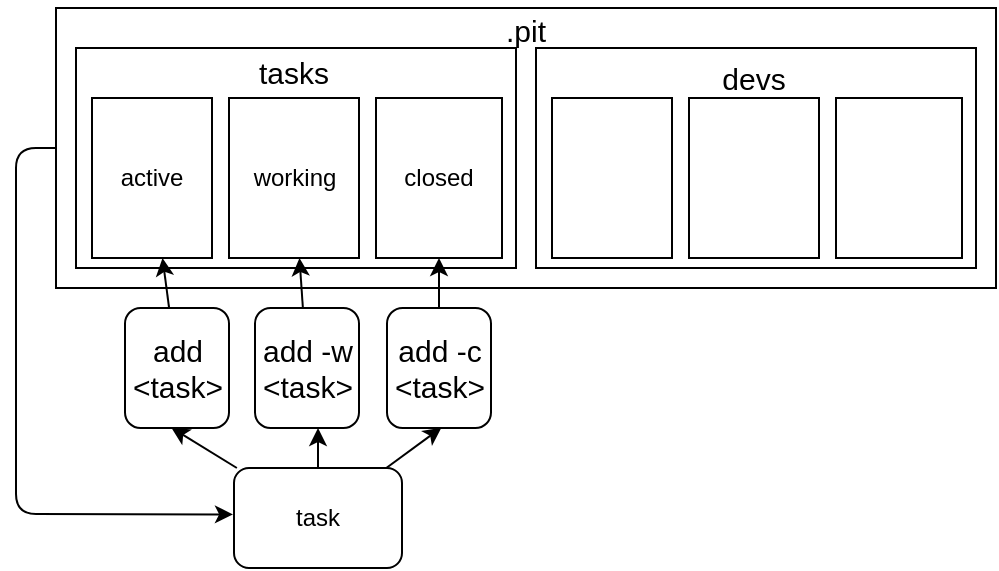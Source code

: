 <mxfile>
    <diagram id="03Ef8h2-b7zjFUsHkm1y" name="Page-1">
        <mxGraphModel dx="434" dy="305" grid="1" gridSize="10" guides="1" tooltips="1" connect="0" arrows="1" fold="1" page="1" pageScale="1" pageWidth="827" pageHeight="1169" background="none" math="0" shadow="0">
            <root>
                <mxCell id="0"/>
                <mxCell id="1" parent="0"/>
                <mxCell id="32" style="edgeStyle=none;html=1;entryX=-0.006;entryY=0.464;entryDx=0;entryDy=0;entryPerimeter=0;exitX=0;exitY=0.5;exitDx=0;exitDy=0;exitPerimeter=0;" edge="1" parent="1" source="3" target="30">
                    <mxGeometry relative="1" as="geometry">
                        <mxPoint x="100" y="80" as="sourcePoint"/>
                        <Array as="points">
                            <mxPoint x="90" y="80"/>
                            <mxPoint x="90" y="263"/>
                        </Array>
                    </mxGeometry>
                </mxCell>
                <mxCell id="3" value="" style="rounded=1;whiteSpace=wrap;html=1;arcSize=0;" parent="1" vertex="1">
                    <mxGeometry x="110" y="10" width="470" height="140" as="geometry"/>
                </mxCell>
                <mxCell id="4" value="" style="rounded=1;whiteSpace=wrap;html=1;arcSize=0;" parent="1" vertex="1">
                    <mxGeometry x="120" y="30" width="220" height="110" as="geometry"/>
                </mxCell>
                <mxCell id="11" value=".pit" style="text;html=1;strokeColor=none;fillColor=default;align=center;verticalAlign=middle;whiteSpace=wrap;rounded=0;strokeWidth=1;fontSize=15;imageAspect=1;fillOpacity=0;" parent="1" vertex="1">
                    <mxGeometry x="315" y="6" width="60" height="30" as="geometry"/>
                </mxCell>
                <mxCell id="12" value="closed" style="rounded=1;whiteSpace=wrap;html=1;arcSize=0;" parent="1" vertex="1">
                    <mxGeometry x="270" y="55" width="63" height="80" as="geometry"/>
                </mxCell>
                <mxCell id="15" value="active" style="rounded=1;whiteSpace=wrap;html=1;arcSize=0;" parent="1" vertex="1">
                    <mxGeometry x="128" y="55" width="60" height="80" as="geometry"/>
                </mxCell>
                <mxCell id="16" value="working" style="rounded=1;whiteSpace=wrap;html=1;arcSize=0;" parent="1" vertex="1">
                    <mxGeometry x="196.5" y="55" width="65" height="80" as="geometry"/>
                </mxCell>
                <mxCell id="17" value="" style="rounded=1;whiteSpace=wrap;html=1;arcSize=0;" parent="1" vertex="1">
                    <mxGeometry x="350" y="30" width="220" height="110" as="geometry"/>
                </mxCell>
                <mxCell id="18" value="" style="rounded=1;whiteSpace=wrap;html=1;arcSize=0;" parent="1" vertex="1">
                    <mxGeometry x="500" y="55" width="63" height="80" as="geometry"/>
                </mxCell>
                <mxCell id="19" value="" style="rounded=1;whiteSpace=wrap;html=1;arcSize=0;" parent="1" vertex="1">
                    <mxGeometry x="358" y="55" width="60" height="80" as="geometry"/>
                </mxCell>
                <mxCell id="20" value="" style="rounded=1;whiteSpace=wrap;html=1;arcSize=0;" parent="1" vertex="1">
                    <mxGeometry x="426.5" y="55" width="65" height="80" as="geometry"/>
                </mxCell>
                <mxCell id="21" value="tasks" style="text;html=1;strokeColor=none;fillColor=default;align=center;verticalAlign=middle;whiteSpace=wrap;rounded=0;strokeWidth=1;fontSize=15;imageAspect=1;fillOpacity=0;" parent="1" vertex="1">
                    <mxGeometry x="199" y="27" width="60" height="30" as="geometry"/>
                </mxCell>
                <mxCell id="22" value="devs" style="text;html=1;strokeColor=none;fillColor=default;align=center;verticalAlign=middle;whiteSpace=wrap;rounded=0;strokeWidth=1;fontSize=15;imageAspect=1;fillOpacity=0;" parent="1" vertex="1">
                    <mxGeometry x="429" y="30" width="60" height="30" as="geometry"/>
                </mxCell>
                <mxCell id="37" style="edgeStyle=none;html=1;" edge="1" parent="1" source="26" target="15">
                    <mxGeometry relative="1" as="geometry"/>
                </mxCell>
                <mxCell id="26" value="add&lt;br&gt;&amp;lt;task&amp;gt;" style="rounded=1;whiteSpace=wrap;html=1;strokeWidth=1;fontSize=15;fillColor=default;" parent="1" vertex="1">
                    <mxGeometry x="144.5" y="160" width="52" height="60" as="geometry"/>
                </mxCell>
                <mxCell id="38" style="edgeStyle=none;html=1;" edge="1" parent="1" source="27" target="16">
                    <mxGeometry relative="1" as="geometry"/>
                </mxCell>
                <mxCell id="27" value="add -w&lt;br&gt;&amp;lt;task&amp;gt;" style="rounded=1;whiteSpace=wrap;html=1;strokeWidth=1;fontSize=15;fillColor=default;" parent="1" vertex="1">
                    <mxGeometry x="209.5" y="160" width="52" height="60" as="geometry"/>
                </mxCell>
                <mxCell id="39" style="edgeStyle=none;html=1;" edge="1" parent="1" source="29" target="12">
                    <mxGeometry relative="1" as="geometry"/>
                </mxCell>
                <mxCell id="29" value="add -c&lt;br&gt;&amp;lt;task&amp;gt;" style="rounded=1;whiteSpace=wrap;html=1;strokeWidth=1;fontSize=15;fillColor=default;" parent="1" vertex="1">
                    <mxGeometry x="275.5" y="160" width="52" height="60" as="geometry"/>
                </mxCell>
                <mxCell id="34" style="edgeStyle=none;html=1;entryX=0.446;entryY=0.997;entryDx=0;entryDy=0;entryPerimeter=0;" edge="1" parent="1" source="30" target="26">
                    <mxGeometry relative="1" as="geometry"/>
                </mxCell>
                <mxCell id="35" style="edgeStyle=none;html=1;entryX=0.606;entryY=1;entryDx=0;entryDy=0;entryPerimeter=0;" edge="1" parent="1" source="30" target="27">
                    <mxGeometry relative="1" as="geometry"/>
                </mxCell>
                <mxCell id="36" style="edgeStyle=none;html=1;entryX=0.523;entryY=0.997;entryDx=0;entryDy=0;entryPerimeter=0;" edge="1" parent="1" source="30" target="29">
                    <mxGeometry relative="1" as="geometry"/>
                </mxCell>
                <mxCell id="30" value="task" style="rounded=1;whiteSpace=wrap;html=1;" vertex="1" parent="1">
                    <mxGeometry x="199" y="240" width="84" height="50" as="geometry"/>
                </mxCell>
            </root>
        </mxGraphModel>
    </diagram>
</mxfile>